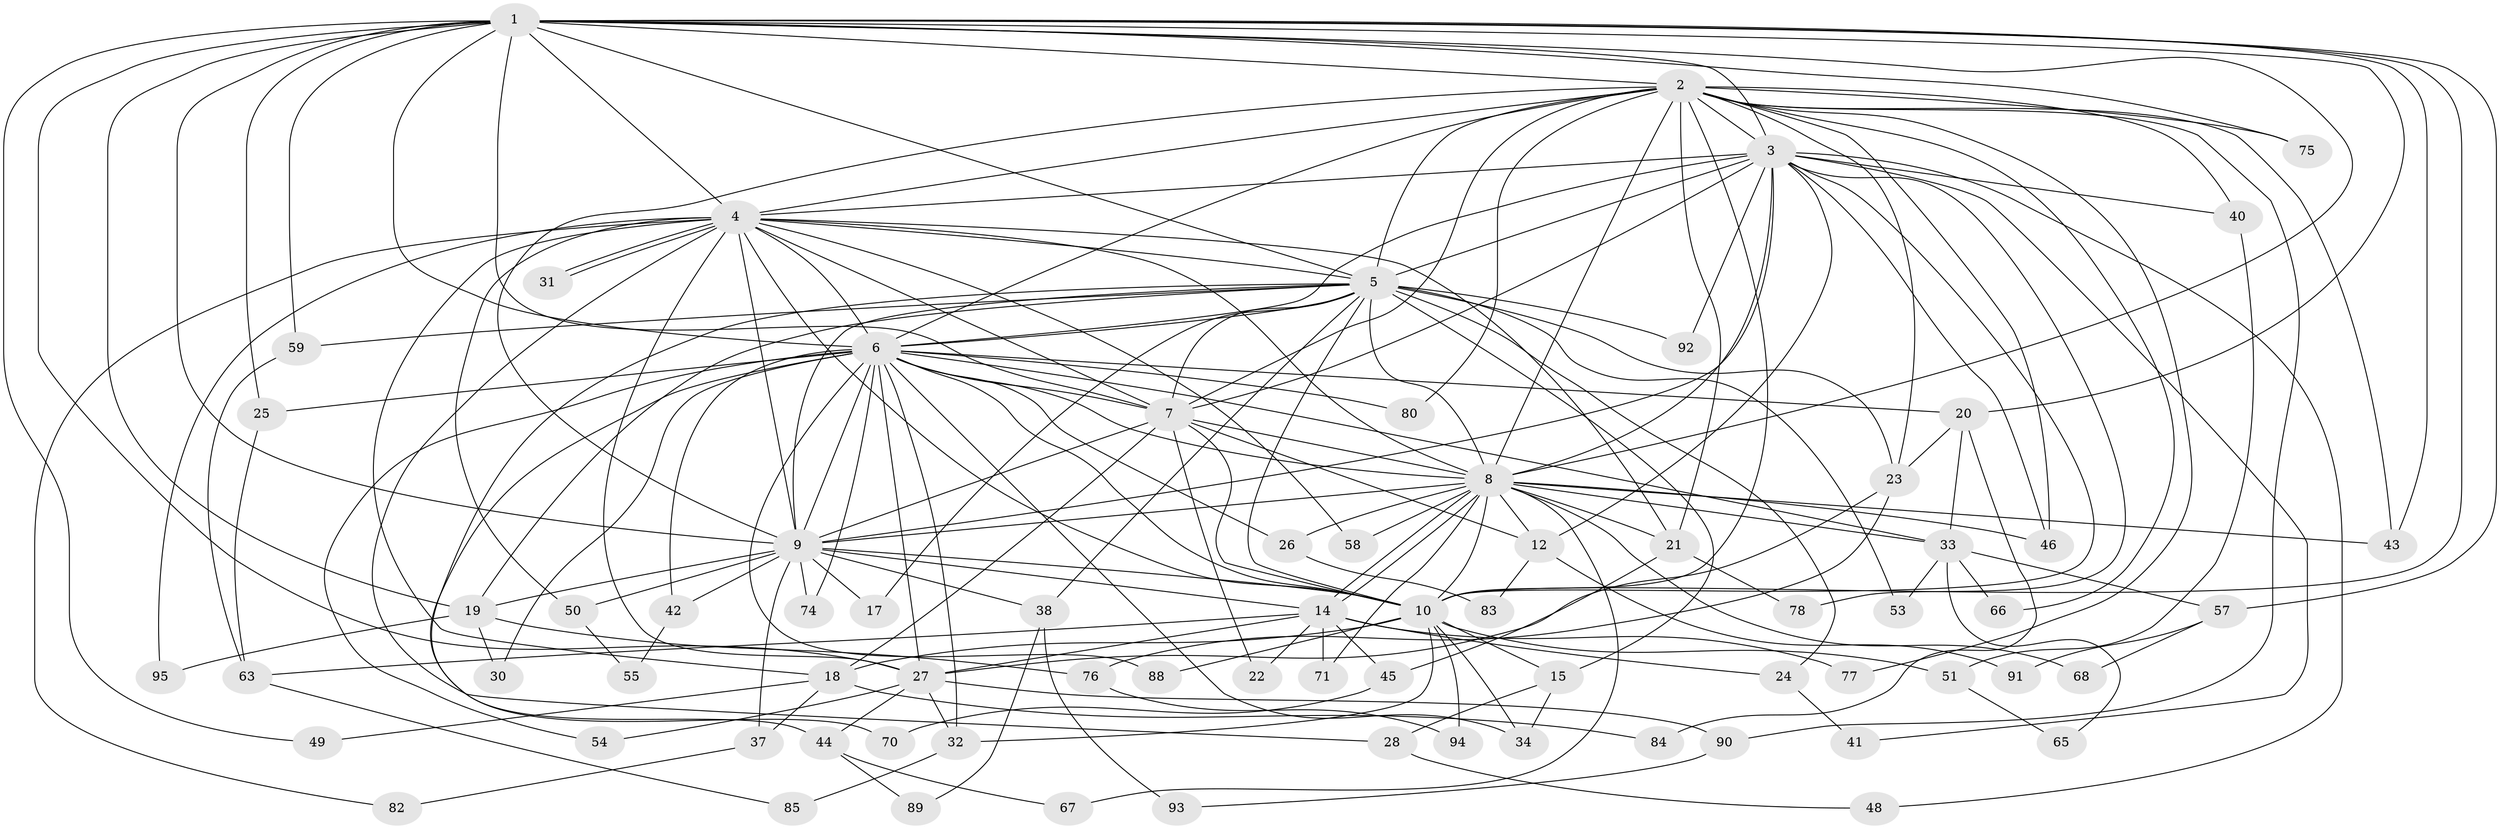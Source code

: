 // Generated by graph-tools (version 1.1) at 2025/23/03/03/25 07:23:47]
// undirected, 74 vertices, 188 edges
graph export_dot {
graph [start="1"]
  node [color=gray90,style=filled];
  1 [super="+36"];
  2 [super="+11"];
  3 [super="+60"];
  4 [super="+13"];
  5 [super="+79"];
  6 [super="+81"];
  7;
  8 [super="+64"];
  9 [super="+29"];
  10 [super="+35"];
  12 [super="+16"];
  14 [super="+56"];
  15;
  17;
  18;
  19 [super="+87"];
  20 [super="+62"];
  21 [super="+52"];
  22;
  23 [super="+39"];
  24;
  25;
  26;
  27 [super="+61"];
  28;
  30;
  31;
  32;
  33 [super="+69"];
  34 [super="+47"];
  37;
  38;
  40;
  41;
  42;
  43 [super="+73"];
  44;
  45;
  46 [super="+86"];
  48;
  49;
  50;
  51;
  53;
  54;
  55;
  57;
  58;
  59 [super="+72"];
  63;
  65;
  66;
  67;
  68;
  70;
  71;
  74;
  75;
  76;
  77;
  78;
  80;
  82;
  83;
  84;
  85;
  88;
  89;
  90;
  91;
  92;
  93;
  94;
  95;
  1 -- 2;
  1 -- 3;
  1 -- 4;
  1 -- 5;
  1 -- 6 [weight=2];
  1 -- 7;
  1 -- 8;
  1 -- 9;
  1 -- 10;
  1 -- 19 [weight=2];
  1 -- 20;
  1 -- 25;
  1 -- 27;
  1 -- 49;
  1 -- 57;
  1 -- 75;
  1 -- 59;
  1 -- 43;
  2 -- 3;
  2 -- 4;
  2 -- 5 [weight=2];
  2 -- 6;
  2 -- 7;
  2 -- 8;
  2 -- 9;
  2 -- 10;
  2 -- 21;
  2 -- 23;
  2 -- 40;
  2 -- 43;
  2 -- 46;
  2 -- 66;
  2 -- 75;
  2 -- 77;
  2 -- 80;
  2 -- 90;
  3 -- 4;
  3 -- 5 [weight=2];
  3 -- 6;
  3 -- 7;
  3 -- 8 [weight=2];
  3 -- 9;
  3 -- 10;
  3 -- 12;
  3 -- 40;
  3 -- 41;
  3 -- 48;
  3 -- 78;
  3 -- 92;
  3 -- 46;
  4 -- 5;
  4 -- 6;
  4 -- 7;
  4 -- 8 [weight=2];
  4 -- 9;
  4 -- 10;
  4 -- 18;
  4 -- 21;
  4 -- 27;
  4 -- 28;
  4 -- 31;
  4 -- 31;
  4 -- 50;
  4 -- 58;
  4 -- 82;
  4 -- 95;
  5 -- 6;
  5 -- 7;
  5 -- 8;
  5 -- 9;
  5 -- 10;
  5 -- 15;
  5 -- 17;
  5 -- 23;
  5 -- 24;
  5 -- 38;
  5 -- 53;
  5 -- 59;
  5 -- 70;
  5 -- 19;
  5 -- 92;
  6 -- 7;
  6 -- 8;
  6 -- 9;
  6 -- 10;
  6 -- 20;
  6 -- 25;
  6 -- 26;
  6 -- 30;
  6 -- 42;
  6 -- 44;
  6 -- 54;
  6 -- 74;
  6 -- 80;
  6 -- 88;
  6 -- 32;
  6 -- 27;
  6 -- 34;
  6 -- 33;
  7 -- 8;
  7 -- 9;
  7 -- 10;
  7 -- 12;
  7 -- 18;
  7 -- 22;
  8 -- 9;
  8 -- 10;
  8 -- 14;
  8 -- 14;
  8 -- 26;
  8 -- 33;
  8 -- 46;
  8 -- 58;
  8 -- 67;
  8 -- 68;
  8 -- 71;
  8 -- 21;
  8 -- 43;
  8 -- 12;
  9 -- 10;
  9 -- 17;
  9 -- 19;
  9 -- 37;
  9 -- 38;
  9 -- 42;
  9 -- 50;
  9 -- 74;
  9 -- 14;
  10 -- 15;
  10 -- 32;
  10 -- 34;
  10 -- 51;
  10 -- 88;
  10 -- 94;
  10 -- 18;
  12 -- 91;
  12 -- 83;
  14 -- 22;
  14 -- 24;
  14 -- 45;
  14 -- 71;
  14 -- 77;
  14 -- 27;
  14 -- 63;
  15 -- 28;
  15 -- 34;
  18 -- 37;
  18 -- 49;
  18 -- 84;
  19 -- 30;
  19 -- 76;
  19 -- 95;
  20 -- 33;
  20 -- 84;
  20 -- 23;
  21 -- 45;
  21 -- 78;
  23 -- 27;
  23 -- 76;
  24 -- 41;
  25 -- 63;
  26 -- 83;
  27 -- 32;
  27 -- 44;
  27 -- 54;
  27 -- 90;
  28 -- 48;
  32 -- 85;
  33 -- 53;
  33 -- 57;
  33 -- 65;
  33 -- 66;
  37 -- 82;
  38 -- 89;
  38 -- 93;
  40 -- 51;
  42 -- 55;
  44 -- 67;
  44 -- 89;
  45 -- 70;
  50 -- 55;
  51 -- 65;
  57 -- 68;
  57 -- 91;
  59 -- 63;
  63 -- 85;
  76 -- 94;
  90 -- 93;
}
